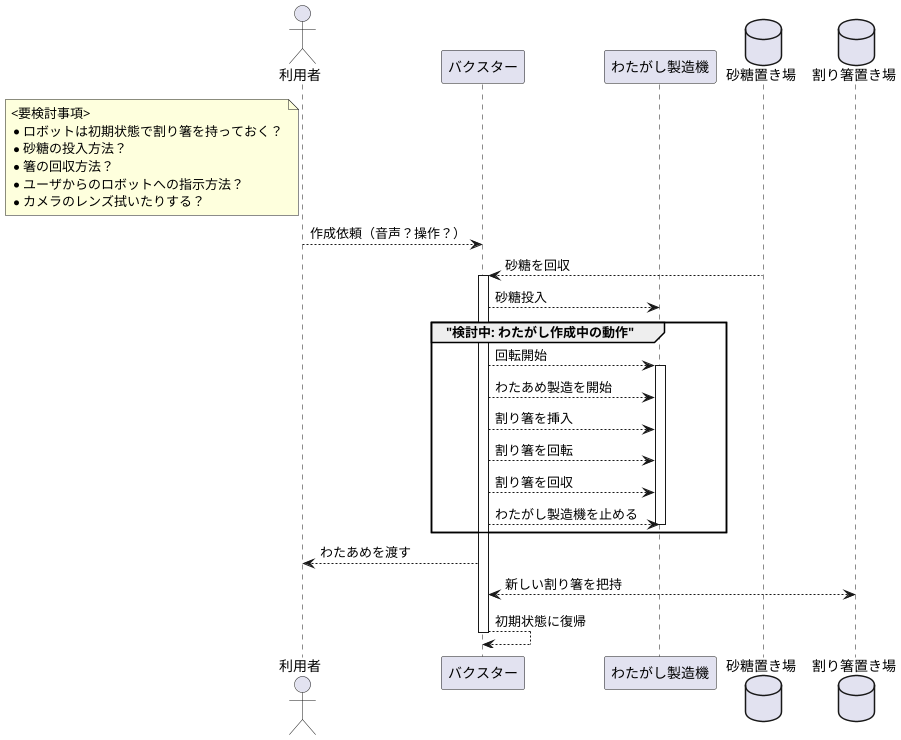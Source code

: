 @startuml

actor "利用者" as user
participant "バクスター" as bax
participant "わたがし製造機" as machine
database "砂糖置き場" as suger
database "割り箸置き場" as wari

' note over user, wari
note left user
    <要検討事項>
    * ロボットは初期状態で割り箸を持っておく？
    * 砂糖の投入方法？
    * 箸の回収方法？
    * ユーザからのロボットへの指示方法？
    * カメラのレンズ拭いたりする？
end note

user --> bax : 作成依頼（音声？操作？）
suger --> bax : 砂糖を回収
activate bax
bax --> machine : 砂糖投入

group "検討中: わたがし作成中の動作"
bax --> machine : 回転開始
activate machine
bax --> machine : わたあめ製造を開始
bax --> machine : 割り箸を挿入
bax --> machine : 割り箸を回転
bax --> machine : 割り箸を回収
bax --> machine : わたがし製造機を止める
deactivate machine
end

bax --> user : わたあめを渡す
bax <--> wari : 新しい割り箸を把持
bax --> bax : 初期状態に復帰
deactivate bax

@enduml
